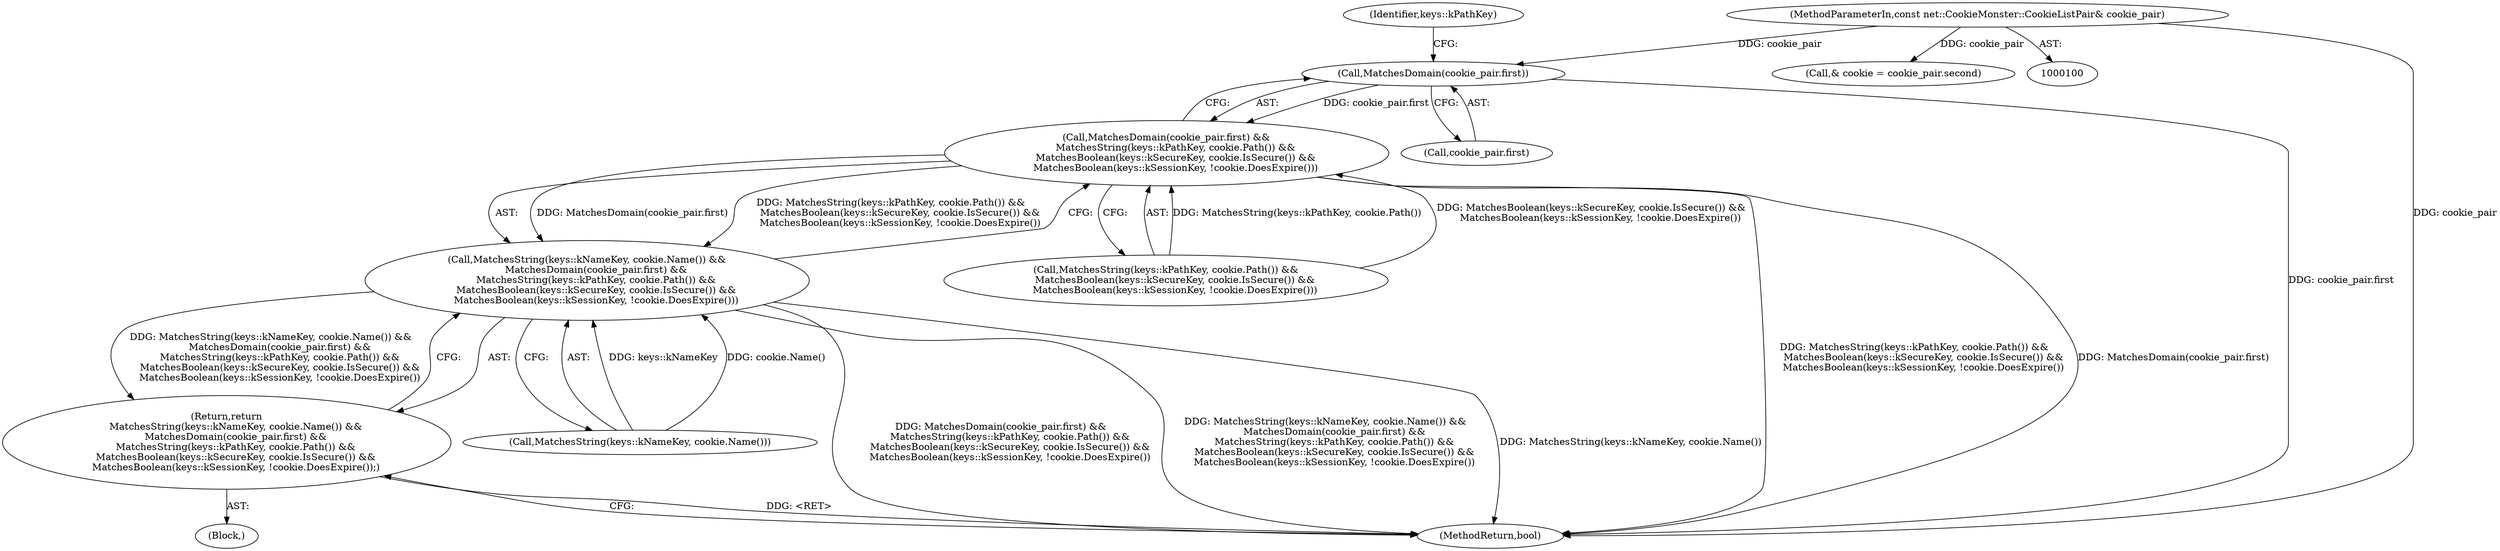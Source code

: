 digraph "0_Chrome_b7e899141194fa27d55a990e38ae8bdcc5183a90_8@API" {
"1000115" [label="(Call,MatchesDomain(cookie_pair.first))"];
"1000101" [label="(MethodParameterIn,const net::CookieMonster::CookieListPair& cookie_pair)"];
"1000114" [label="(Call,MatchesDomain(cookie_pair.first) &&\n      MatchesString(keys::kPathKey, cookie.Path()) &&\n      MatchesBoolean(keys::kSecureKey, cookie.IsSecure()) &&\n      MatchesBoolean(keys::kSessionKey, !cookie.DoesExpire()))"];
"1000110" [label="(Call,MatchesString(keys::kNameKey, cookie.Name()) &&\n      MatchesDomain(cookie_pair.first) &&\n      MatchesString(keys::kPathKey, cookie.Path()) &&\n      MatchesBoolean(keys::kSecureKey, cookie.IsSecure()) &&\n      MatchesBoolean(keys::kSessionKey, !cookie.DoesExpire()))"];
"1000109" [label="(Return,return\n      MatchesString(keys::kNameKey, cookie.Name()) &&\n      MatchesDomain(cookie_pair.first) &&\n      MatchesString(keys::kPathKey, cookie.Path()) &&\n      MatchesBoolean(keys::kSecureKey, cookie.IsSecure()) &&\n      MatchesBoolean(keys::kSessionKey, !cookie.DoesExpire());)"];
"1000116" [label="(Call,cookie_pair.first)"];
"1000131" [label="(MethodReturn,bool)"];
"1000115" [label="(Call,MatchesDomain(cookie_pair.first))"];
"1000110" [label="(Call,MatchesString(keys::kNameKey, cookie.Name()) &&\n      MatchesDomain(cookie_pair.first) &&\n      MatchesString(keys::kPathKey, cookie.Path()) &&\n      MatchesBoolean(keys::kSecureKey, cookie.IsSecure()) &&\n      MatchesBoolean(keys::kSessionKey, !cookie.DoesExpire()))"];
"1000109" [label="(Return,return\n      MatchesString(keys::kNameKey, cookie.Name()) &&\n      MatchesDomain(cookie_pair.first) &&\n      MatchesString(keys::kPathKey, cookie.Path()) &&\n      MatchesBoolean(keys::kSecureKey, cookie.IsSecure()) &&\n      MatchesBoolean(keys::kSessionKey, !cookie.DoesExpire());)"];
"1000111" [label="(Call,MatchesString(keys::kNameKey, cookie.Name()))"];
"1000119" [label="(Call,MatchesString(keys::kPathKey, cookie.Path()) &&\n      MatchesBoolean(keys::kSecureKey, cookie.IsSecure()) &&\n      MatchesBoolean(keys::kSessionKey, !cookie.DoesExpire()))"];
"1000102" [label="(Block,)"];
"1000104" [label="(Call,& cookie = cookie_pair.second)"];
"1000101" [label="(MethodParameterIn,const net::CookieMonster::CookieListPair& cookie_pair)"];
"1000121" [label="(Identifier,keys::kPathKey)"];
"1000114" [label="(Call,MatchesDomain(cookie_pair.first) &&\n      MatchesString(keys::kPathKey, cookie.Path()) &&\n      MatchesBoolean(keys::kSecureKey, cookie.IsSecure()) &&\n      MatchesBoolean(keys::kSessionKey, !cookie.DoesExpire()))"];
"1000115" -> "1000114"  [label="AST: "];
"1000115" -> "1000116"  [label="CFG: "];
"1000116" -> "1000115"  [label="AST: "];
"1000121" -> "1000115"  [label="CFG: "];
"1000114" -> "1000115"  [label="CFG: "];
"1000115" -> "1000131"  [label="DDG: cookie_pair.first"];
"1000115" -> "1000114"  [label="DDG: cookie_pair.first"];
"1000101" -> "1000115"  [label="DDG: cookie_pair"];
"1000101" -> "1000100"  [label="AST: "];
"1000101" -> "1000131"  [label="DDG: cookie_pair"];
"1000101" -> "1000104"  [label="DDG: cookie_pair"];
"1000114" -> "1000110"  [label="AST: "];
"1000114" -> "1000119"  [label="CFG: "];
"1000119" -> "1000114"  [label="AST: "];
"1000110" -> "1000114"  [label="CFG: "];
"1000114" -> "1000131"  [label="DDG: MatchesString(keys::kPathKey, cookie.Path()) &&\n      MatchesBoolean(keys::kSecureKey, cookie.IsSecure()) &&\n      MatchesBoolean(keys::kSessionKey, !cookie.DoesExpire())"];
"1000114" -> "1000131"  [label="DDG: MatchesDomain(cookie_pair.first)"];
"1000114" -> "1000110"  [label="DDG: MatchesDomain(cookie_pair.first)"];
"1000114" -> "1000110"  [label="DDG: MatchesString(keys::kPathKey, cookie.Path()) &&\n      MatchesBoolean(keys::kSecureKey, cookie.IsSecure()) &&\n      MatchesBoolean(keys::kSessionKey, !cookie.DoesExpire())"];
"1000119" -> "1000114"  [label="DDG: MatchesString(keys::kPathKey, cookie.Path())"];
"1000119" -> "1000114"  [label="DDG: MatchesBoolean(keys::kSecureKey, cookie.IsSecure()) &&\n      MatchesBoolean(keys::kSessionKey, !cookie.DoesExpire())"];
"1000110" -> "1000109"  [label="AST: "];
"1000110" -> "1000111"  [label="CFG: "];
"1000111" -> "1000110"  [label="AST: "];
"1000109" -> "1000110"  [label="CFG: "];
"1000110" -> "1000131"  [label="DDG: MatchesDomain(cookie_pair.first) &&\n      MatchesString(keys::kPathKey, cookie.Path()) &&\n      MatchesBoolean(keys::kSecureKey, cookie.IsSecure()) &&\n      MatchesBoolean(keys::kSessionKey, !cookie.DoesExpire())"];
"1000110" -> "1000131"  [label="DDG: MatchesString(keys::kNameKey, cookie.Name()) &&\n      MatchesDomain(cookie_pair.first) &&\n      MatchesString(keys::kPathKey, cookie.Path()) &&\n      MatchesBoolean(keys::kSecureKey, cookie.IsSecure()) &&\n      MatchesBoolean(keys::kSessionKey, !cookie.DoesExpire())"];
"1000110" -> "1000131"  [label="DDG: MatchesString(keys::kNameKey, cookie.Name())"];
"1000110" -> "1000109"  [label="DDG: MatchesString(keys::kNameKey, cookie.Name()) &&\n      MatchesDomain(cookie_pair.first) &&\n      MatchesString(keys::kPathKey, cookie.Path()) &&\n      MatchesBoolean(keys::kSecureKey, cookie.IsSecure()) &&\n      MatchesBoolean(keys::kSessionKey, !cookie.DoesExpire())"];
"1000111" -> "1000110"  [label="DDG: keys::kNameKey"];
"1000111" -> "1000110"  [label="DDG: cookie.Name()"];
"1000109" -> "1000102"  [label="AST: "];
"1000131" -> "1000109"  [label="CFG: "];
"1000109" -> "1000131"  [label="DDG: <RET>"];
}
